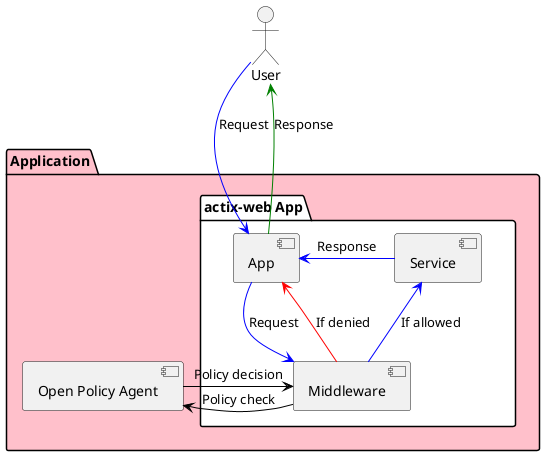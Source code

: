 @startuml

skinparam componentStyle uml2

actor User

package "Application" #Pink {
  package "actix-web App" #White {
    component "App" as App
    component "Middleware" as Middleware
    component "Service" as Service
  }
  component "Open Policy Agent" as OPA
}

User -d-> App #Blue : Request
App -d-> Middleware #Blue : Request
Middleware -r-> OPA #Black : Policy check
OPA -l-> Middleware #Black : Policy decision
Middleware -u-> App #Red : If denied
Middleware -u-> Service #Blue : If allowed
Service -l-> App #Blue : Response
App -u-> User #Green : Response

@enduml

